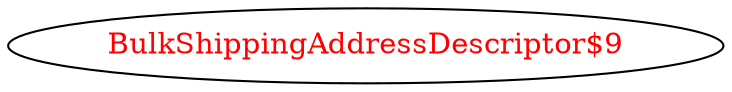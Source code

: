 digraph dependencyGraph {
 concentrate=true;
 ranksep="2.0";
 rankdir="LR"; 
 splines="ortho";
"BulkShippingAddressDescriptor$9" [fontcolor="red"];
}